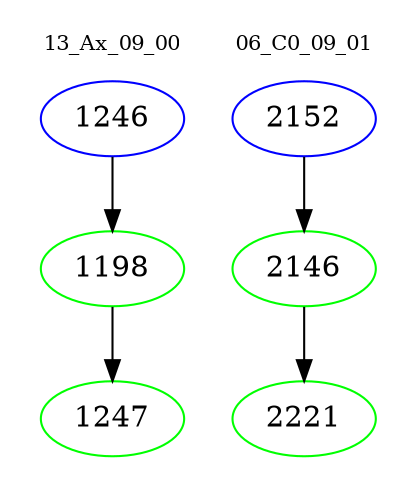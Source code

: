 digraph{
subgraph cluster_0 {
color = white
label = "13_Ax_09_00";
fontsize=10;
T0_1246 [label="1246", color="blue"]
T0_1246 -> T0_1198 [color="black"]
T0_1198 [label="1198", color="green"]
T0_1198 -> T0_1247 [color="black"]
T0_1247 [label="1247", color="green"]
}
subgraph cluster_1 {
color = white
label = "06_C0_09_01";
fontsize=10;
T1_2152 [label="2152", color="blue"]
T1_2152 -> T1_2146 [color="black"]
T1_2146 [label="2146", color="green"]
T1_2146 -> T1_2221 [color="black"]
T1_2221 [label="2221", color="green"]
}
}
